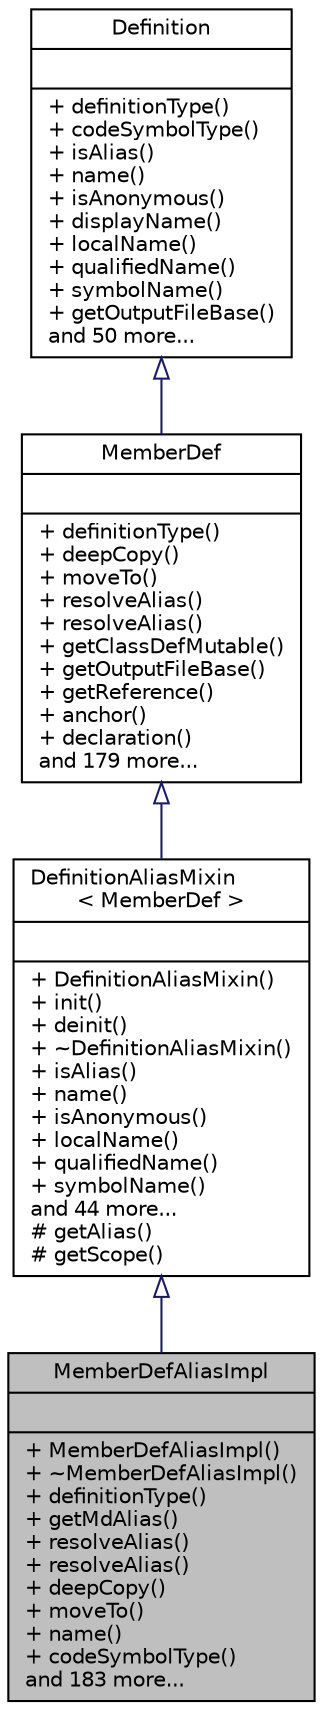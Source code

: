 digraph "MemberDefAliasImpl"
{
 // LATEX_PDF_SIZE
  edge [fontname="Helvetica",fontsize="10",labelfontname="Helvetica",labelfontsize="10"];
  node [fontname="Helvetica",fontsize="10",shape=record];
  Node1 [label="{MemberDefAliasImpl\n||+ MemberDefAliasImpl()\l+ ~MemberDefAliasImpl()\l+ definitionType()\l+ getMdAlias()\l+ resolveAlias()\l+ resolveAlias()\l+ deepCopy()\l+ moveTo()\l+ name()\l+ codeSymbolType()\land 183 more...\l}",height=0.2,width=0.4,color="black", fillcolor="grey75", style="filled", fontcolor="black",tooltip=" "];
  Node2 -> Node1 [dir="back",color="midnightblue",fontsize="10",style="solid",arrowtail="onormal"];
  Node2 [label="{DefinitionAliasMixin\l\< MemberDef \>\n||+ DefinitionAliasMixin()\l+ init()\l+ deinit()\l+ ~DefinitionAliasMixin()\l+ isAlias()\l+ name()\l+ isAnonymous()\l+ localName()\l+ qualifiedName()\l+ symbolName()\land 44 more...\l# getAlias()\l# getScope()\l}",height=0.2,width=0.4,color="black", fillcolor="white", style="filled",URL="$classDefinitionAliasMixin.html",tooltip=" "];
  Node3 -> Node2 [dir="back",color="midnightblue",fontsize="10",style="solid",arrowtail="onormal"];
  Node3 [label="{MemberDef\n||+ definitionType()\l+ deepCopy()\l+ moveTo()\l+ resolveAlias()\l+ resolveAlias()\l+ getClassDefMutable()\l+ getOutputFileBase()\l+ getReference()\l+ anchor()\l+ declaration()\land 179 more...\l}",height=0.2,width=0.4,color="black", fillcolor="white", style="filled",URL="$classMemberDef.html",tooltip=" "];
  Node4 -> Node3 [dir="back",color="midnightblue",fontsize="10",style="solid",arrowtail="onormal"];
  Node4 [label="{Definition\n||+ definitionType()\l+ codeSymbolType()\l+ isAlias()\l+ name()\l+ isAnonymous()\l+ displayName()\l+ localName()\l+ qualifiedName()\l+ symbolName()\l+ getOutputFileBase()\land 50 more...\l}",height=0.2,width=0.4,color="black", fillcolor="white", style="filled",URL="$classDefinition.html",tooltip=" "];
}
